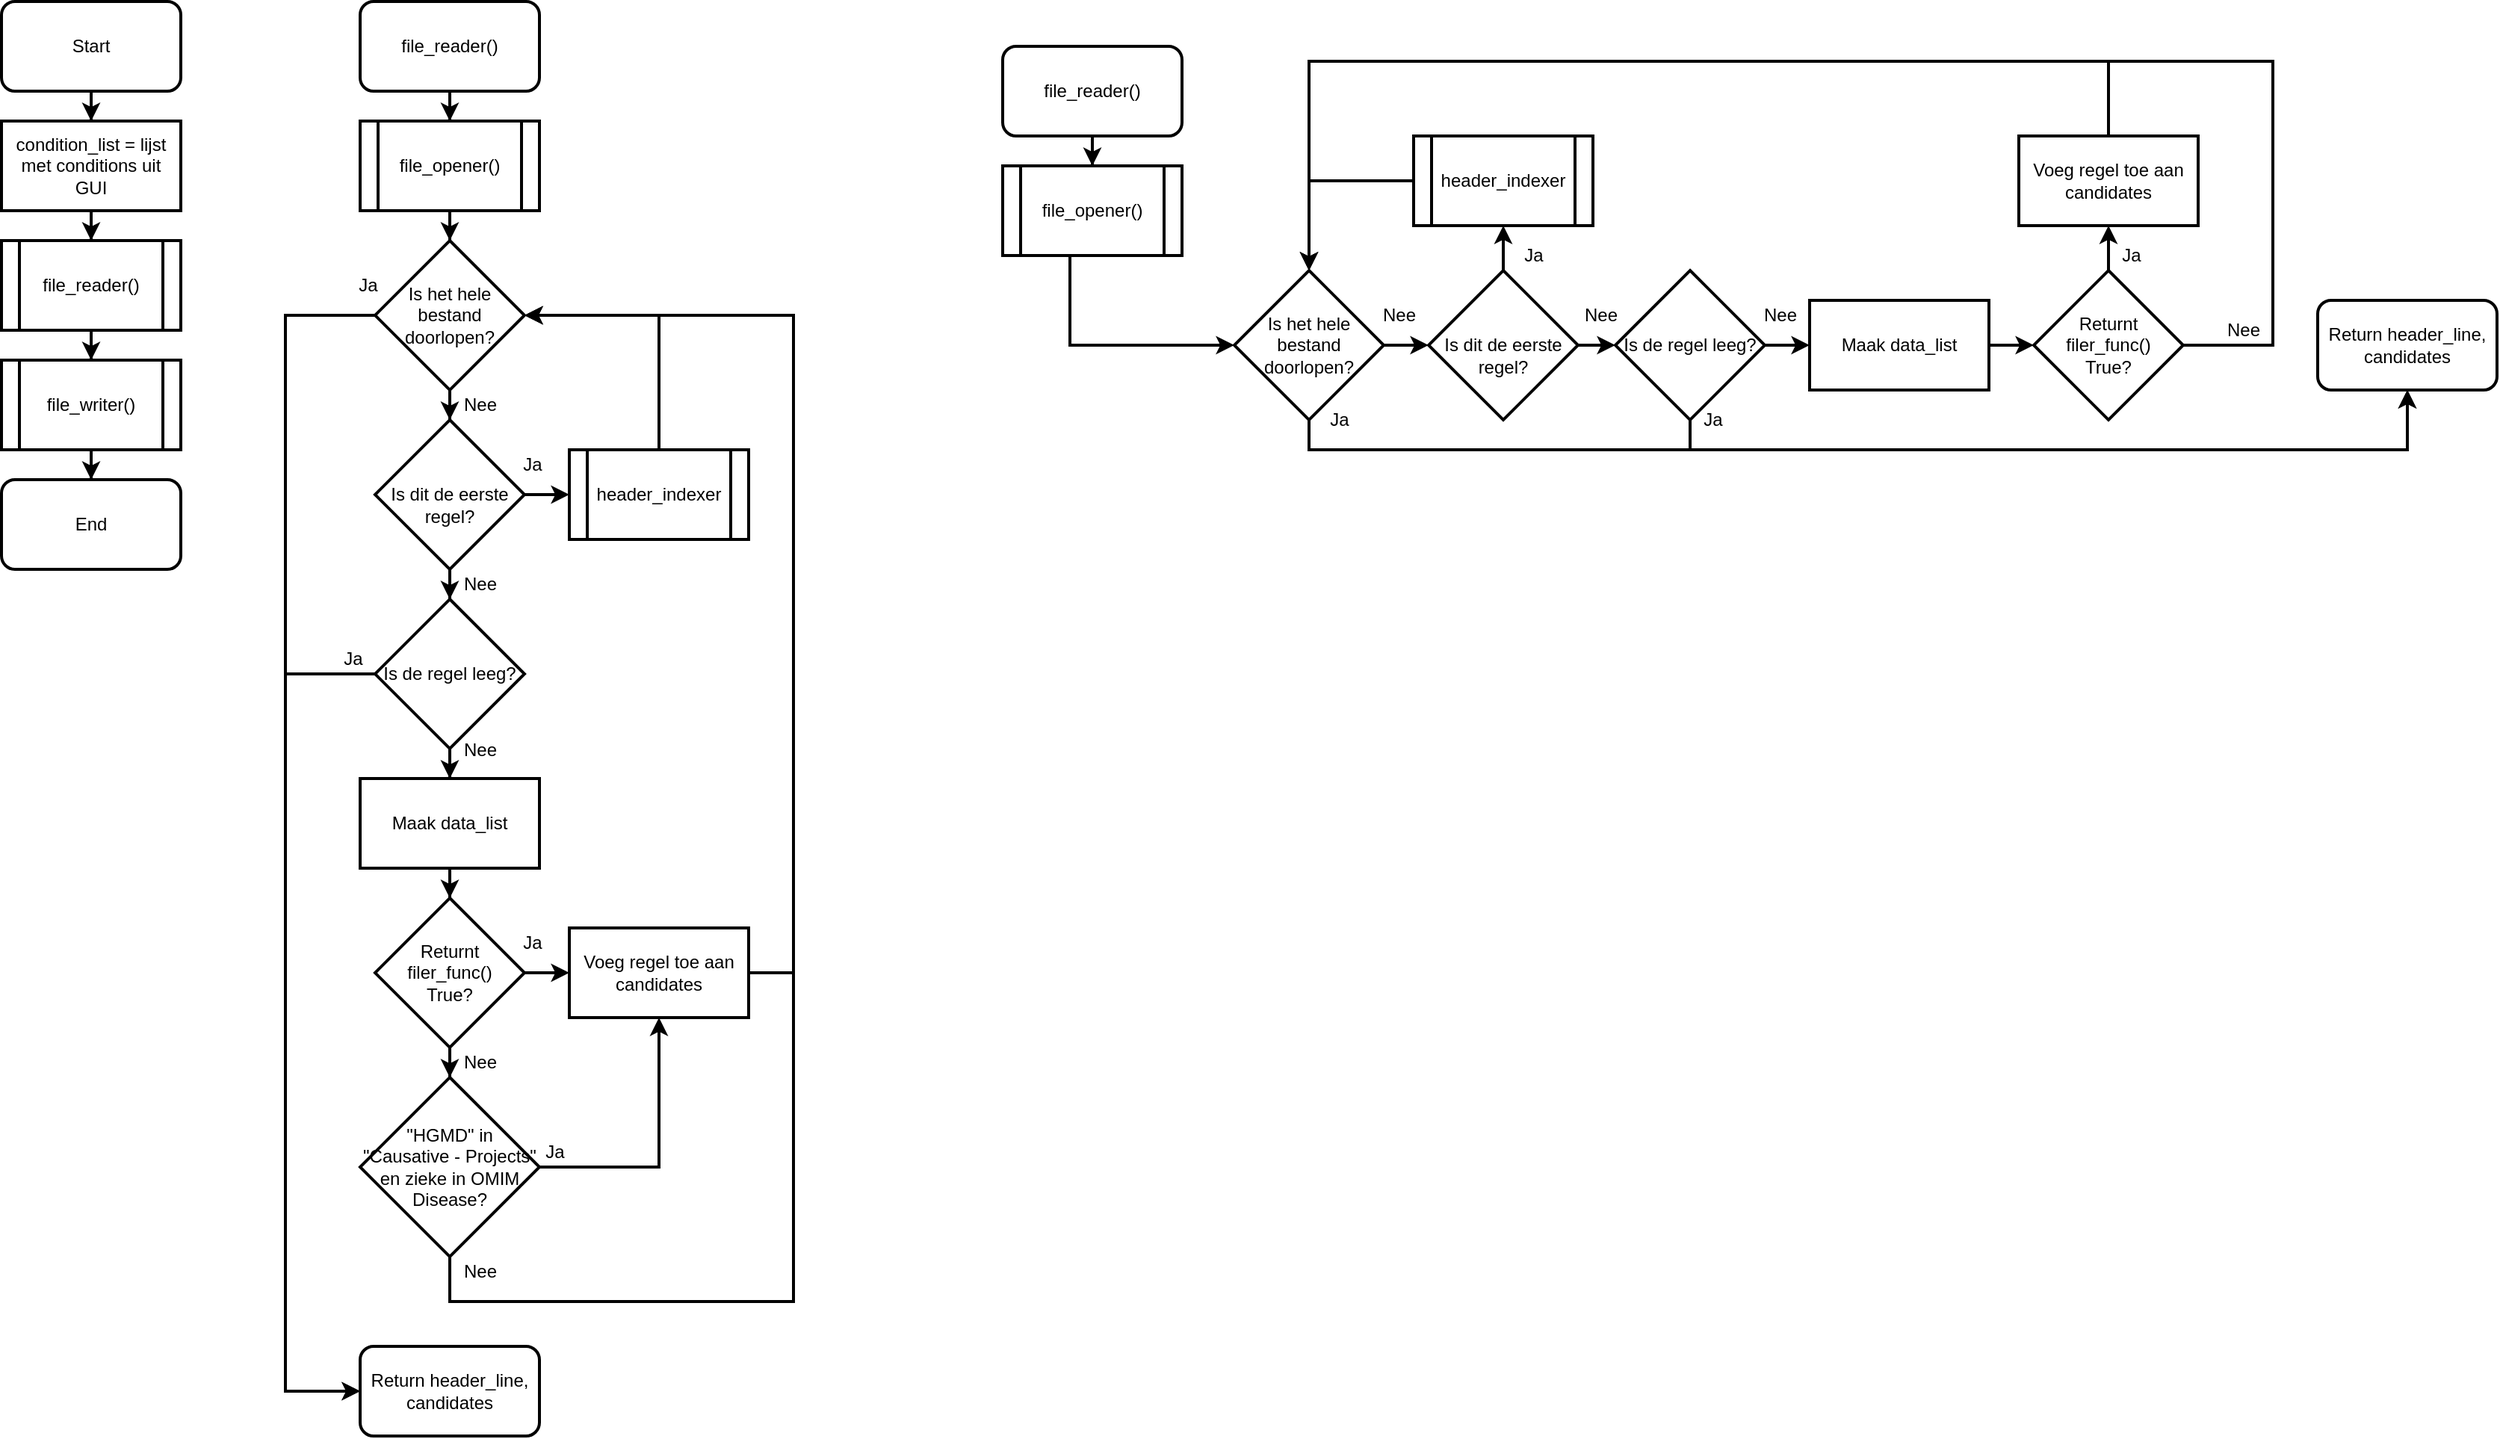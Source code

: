<mxfile version="12.5.0" type="github">
  <diagram id="F_G_AuS6xN_t-O8j7Bn-" name="Page-1">
    <mxGraphModel dx="2191" dy="1839" grid="1" gridSize="10" guides="1" tooltips="1" connect="1" arrows="1" fold="1" page="1" pageScale="1" pageWidth="850" pageHeight="1100" math="0" shadow="0">
      <root>
        <mxCell id="0"/>
        <mxCell id="1" parent="0"/>
        <mxCell id="g-Oz7v5FMKR47fBeEUJG-6" style="edgeStyle=orthogonalEdgeStyle;rounded=0;orthogonalLoop=1;jettySize=auto;html=1;strokeWidth=2;" parent="1" source="VSYVlzSJagjg7gqFu-BW-1" target="g-Oz7v5FMKR47fBeEUJG-1" edge="1">
          <mxGeometry relative="1" as="geometry"/>
        </mxCell>
        <mxCell id="VSYVlzSJagjg7gqFu-BW-1" value="Start" style="rounded=1;whiteSpace=wrap;html=1;strokeWidth=2;" parent="1" vertex="1">
          <mxGeometry x="-820" y="-1070" width="120" height="60" as="geometry"/>
        </mxCell>
        <mxCell id="g-Oz7v5FMKR47fBeEUJG-7" style="edgeStyle=orthogonalEdgeStyle;rounded=0;orthogonalLoop=1;jettySize=auto;html=1;strokeWidth=2;" parent="1" source="g-Oz7v5FMKR47fBeEUJG-1" target="g-Oz7v5FMKR47fBeEUJG-3" edge="1">
          <mxGeometry relative="1" as="geometry"/>
        </mxCell>
        <mxCell id="g-Oz7v5FMKR47fBeEUJG-1" value="condition_list = lijst met conditions uit GUI" style="rounded=0;whiteSpace=wrap;html=1;strokeWidth=2;" parent="1" vertex="1">
          <mxGeometry x="-820" y="-990" width="120" height="60" as="geometry"/>
        </mxCell>
        <mxCell id="g-Oz7v5FMKR47fBeEUJG-8" style="edgeStyle=orthogonalEdgeStyle;rounded=0;orthogonalLoop=1;jettySize=auto;html=1;entryX=0.5;entryY=0;entryDx=0;entryDy=0;strokeWidth=2;" parent="1" source="g-Oz7v5FMKR47fBeEUJG-3" target="g-Oz7v5FMKR47fBeEUJG-4" edge="1">
          <mxGeometry relative="1" as="geometry"/>
        </mxCell>
        <mxCell id="g-Oz7v5FMKR47fBeEUJG-3" value="file_reader()" style="shape=process;whiteSpace=wrap;html=1;backgroundOutline=1;strokeWidth=2;" parent="1" vertex="1">
          <mxGeometry x="-820" y="-910" width="120" height="60" as="geometry"/>
        </mxCell>
        <mxCell id="g-Oz7v5FMKR47fBeEUJG-10" style="edgeStyle=orthogonalEdgeStyle;rounded=0;orthogonalLoop=1;jettySize=auto;html=1;strokeWidth=2;" parent="1" source="g-Oz7v5FMKR47fBeEUJG-4" target="g-Oz7v5FMKR47fBeEUJG-5" edge="1">
          <mxGeometry relative="1" as="geometry"/>
        </mxCell>
        <mxCell id="g-Oz7v5FMKR47fBeEUJG-4" value="file_writer()" style="shape=process;whiteSpace=wrap;html=1;backgroundOutline=1;strokeWidth=2;" parent="1" vertex="1">
          <mxGeometry x="-820" y="-830" width="120" height="60" as="geometry"/>
        </mxCell>
        <mxCell id="g-Oz7v5FMKR47fBeEUJG-5" value="End" style="rounded=1;whiteSpace=wrap;html=1;strokeWidth=2;" parent="1" vertex="1">
          <mxGeometry x="-820" y="-750" width="120" height="60" as="geometry"/>
        </mxCell>
        <mxCell id="g-Oz7v5FMKR47fBeEUJG-16" style="edgeStyle=orthogonalEdgeStyle;rounded=0;orthogonalLoop=1;jettySize=auto;html=1;strokeWidth=2;" parent="1" source="g-Oz7v5FMKR47fBeEUJG-11" target="g-Oz7v5FMKR47fBeEUJG-13" edge="1">
          <mxGeometry relative="1" as="geometry"/>
        </mxCell>
        <mxCell id="g-Oz7v5FMKR47fBeEUJG-11" value="file_reader()" style="rounded=1;whiteSpace=wrap;html=1;strokeWidth=2;" parent="1" vertex="1">
          <mxGeometry x="-580" y="-1070" width="120" height="60" as="geometry"/>
        </mxCell>
        <mxCell id="g-Oz7v5FMKR47fBeEUJG-17" style="edgeStyle=orthogonalEdgeStyle;rounded=0;orthogonalLoop=1;jettySize=auto;html=1;strokeWidth=2;" parent="1" source="g-Oz7v5FMKR47fBeEUJG-13" target="g-Oz7v5FMKR47fBeEUJG-15" edge="1">
          <mxGeometry relative="1" as="geometry"/>
        </mxCell>
        <mxCell id="g-Oz7v5FMKR47fBeEUJG-13" value="file_opener()" style="shape=process;whiteSpace=wrap;html=1;backgroundOutline=1;strokeWidth=2;" parent="1" vertex="1">
          <mxGeometry x="-580" y="-990" width="120" height="60" as="geometry"/>
        </mxCell>
        <mxCell id="g-Oz7v5FMKR47fBeEUJG-30" style="edgeStyle=orthogonalEdgeStyle;rounded=0;orthogonalLoop=1;jettySize=auto;html=1;entryX=0.5;entryY=0;entryDx=0;entryDy=0;strokeWidth=2;" parent="1" source="g-Oz7v5FMKR47fBeEUJG-15" target="g-Oz7v5FMKR47fBeEUJG-28" edge="1">
          <mxGeometry relative="1" as="geometry"/>
        </mxCell>
        <mxCell id="g-Oz7v5FMKR47fBeEUJG-33" style="edgeStyle=orthogonalEdgeStyle;rounded=0;orthogonalLoop=1;jettySize=auto;html=1;entryX=0;entryY=0.5;entryDx=0;entryDy=0;strokeWidth=2;" parent="1" source="g-Oz7v5FMKR47fBeEUJG-15" target="g-Oz7v5FMKR47fBeEUJG-32" edge="1">
          <mxGeometry relative="1" as="geometry">
            <Array as="points">
              <mxPoint x="-630" y="-860"/>
              <mxPoint x="-630" y="-140"/>
            </Array>
          </mxGeometry>
        </mxCell>
        <mxCell id="g-Oz7v5FMKR47fBeEUJG-15" value="Is het hele bestand doorlopen?" style="rhombus;whiteSpace=wrap;html=1;strokeWidth=2;" parent="1" vertex="1">
          <mxGeometry x="-570" y="-910" width="100" height="100" as="geometry"/>
        </mxCell>
        <mxCell id="g-Oz7v5FMKR47fBeEUJG-34" style="edgeStyle=orthogonalEdgeStyle;rounded=0;orthogonalLoop=1;jettySize=auto;html=1;entryX=0;entryY=0.5;entryDx=0;entryDy=0;strokeWidth=2;" parent="1" source="g-Oz7v5FMKR47fBeEUJG-19" target="g-Oz7v5FMKR47fBeEUJG-32" edge="1">
          <mxGeometry relative="1" as="geometry">
            <mxPoint x="-630" y="-613" as="targetPoint"/>
            <Array as="points">
              <mxPoint x="-630" y="-620"/>
              <mxPoint x="-630" y="-140"/>
            </Array>
          </mxGeometry>
        </mxCell>
        <mxCell id="g-Oz7v5FMKR47fBeEUJG-36" style="edgeStyle=orthogonalEdgeStyle;rounded=0;orthogonalLoop=1;jettySize=auto;html=1;strokeWidth=2;" parent="1" source="g-Oz7v5FMKR47fBeEUJG-19" target="g-Oz7v5FMKR47fBeEUJG-35" edge="1">
          <mxGeometry relative="1" as="geometry"/>
        </mxCell>
        <mxCell id="g-Oz7v5FMKR47fBeEUJG-19" value="Is de regel leeg?" style="rhombus;whiteSpace=wrap;html=1;strokeWidth=2;" parent="1" vertex="1">
          <mxGeometry x="-570" y="-670" width="100" height="100" as="geometry"/>
        </mxCell>
        <mxCell id="g-Oz7v5FMKR47fBeEUJG-21" value="Nee" style="text;html=1;align=center;verticalAlign=middle;resizable=0;points=[];autosize=1;strokeWidth=2;" parent="1" vertex="1">
          <mxGeometry x="-520" y="-810" width="40" height="20" as="geometry"/>
        </mxCell>
        <mxCell id="g-Oz7v5FMKR47fBeEUJG-24" style="edgeStyle=orthogonalEdgeStyle;rounded=0;orthogonalLoop=1;jettySize=auto;html=1;entryX=1;entryY=0.5;entryDx=0;entryDy=0;strokeWidth=2;" parent="1" source="g-Oz7v5FMKR47fBeEUJG-22" target="g-Oz7v5FMKR47fBeEUJG-15" edge="1">
          <mxGeometry relative="1" as="geometry">
            <Array as="points">
              <mxPoint x="-380" y="-860"/>
            </Array>
          </mxGeometry>
        </mxCell>
        <mxCell id="g-Oz7v5FMKR47fBeEUJG-22" value="header_indexer" style="shape=process;whiteSpace=wrap;html=1;backgroundOutline=1;strokeWidth=2;" parent="1" vertex="1">
          <mxGeometry x="-440" y="-770" width="120" height="60" as="geometry"/>
        </mxCell>
        <mxCell id="g-Oz7v5FMKR47fBeEUJG-25" value="Ja" style="text;html=1;align=center;verticalAlign=middle;resizable=0;points=[];autosize=1;strokeWidth=2;" parent="1" vertex="1">
          <mxGeometry x="-480" y="-770" width="30" height="20" as="geometry"/>
        </mxCell>
        <mxCell id="g-Oz7v5FMKR47fBeEUJG-26" value="Nee" style="text;html=1;align=center;verticalAlign=middle;resizable=0;points=[];autosize=1;strokeWidth=2;" parent="1" vertex="1">
          <mxGeometry x="-520" y="-690" width="40" height="20" as="geometry"/>
        </mxCell>
        <mxCell id="g-Oz7v5FMKR47fBeEUJG-29" style="edgeStyle=orthogonalEdgeStyle;rounded=0;orthogonalLoop=1;jettySize=auto;html=1;entryX=0;entryY=0.5;entryDx=0;entryDy=0;strokeWidth=2;" parent="1" source="g-Oz7v5FMKR47fBeEUJG-28" target="g-Oz7v5FMKR47fBeEUJG-22" edge="1">
          <mxGeometry relative="1" as="geometry"/>
        </mxCell>
        <mxCell id="g-Oz7v5FMKR47fBeEUJG-31" style="edgeStyle=orthogonalEdgeStyle;rounded=0;orthogonalLoop=1;jettySize=auto;html=1;strokeWidth=2;" parent="1" source="g-Oz7v5FMKR47fBeEUJG-28" target="g-Oz7v5FMKR47fBeEUJG-19" edge="1">
          <mxGeometry relative="1" as="geometry"/>
        </mxCell>
        <mxCell id="g-Oz7v5FMKR47fBeEUJG-28" value="&lt;div&gt;&lt;br&gt;&lt;/div&gt;&lt;div&gt;Is dit de eerste regel?&lt;/div&gt;" style="rhombus;whiteSpace=wrap;html=1;strokeWidth=2;" parent="1" vertex="1">
          <mxGeometry x="-570" y="-790" width="100" height="100" as="geometry"/>
        </mxCell>
        <mxCell id="g-Oz7v5FMKR47fBeEUJG-32" value="Return header_line, candidates" style="rounded=1;whiteSpace=wrap;html=1;strokeWidth=2;" parent="1" vertex="1">
          <mxGeometry x="-580" y="-170" width="120" height="60" as="geometry"/>
        </mxCell>
        <mxCell id="g-Oz7v5FMKR47fBeEUJG-39" style="edgeStyle=orthogonalEdgeStyle;rounded=0;orthogonalLoop=1;jettySize=auto;html=1;strokeWidth=2;" parent="1" source="g-Oz7v5FMKR47fBeEUJG-35" target="g-Oz7v5FMKR47fBeEUJG-38" edge="1">
          <mxGeometry relative="1" as="geometry"/>
        </mxCell>
        <mxCell id="g-Oz7v5FMKR47fBeEUJG-35" value="Maak data_list" style="rounded=0;whiteSpace=wrap;html=1;strokeWidth=2;" parent="1" vertex="1">
          <mxGeometry x="-580" y="-550" width="120" height="60" as="geometry"/>
        </mxCell>
        <mxCell id="g-Oz7v5FMKR47fBeEUJG-42" style="edgeStyle=orthogonalEdgeStyle;rounded=0;orthogonalLoop=1;jettySize=auto;html=1;strokeWidth=2;" parent="1" source="g-Oz7v5FMKR47fBeEUJG-38" target="g-Oz7v5FMKR47fBeEUJG-40" edge="1">
          <mxGeometry relative="1" as="geometry"/>
        </mxCell>
        <mxCell id="g-Oz7v5FMKR47fBeEUJG-47" style="edgeStyle=orthogonalEdgeStyle;rounded=0;orthogonalLoop=1;jettySize=auto;html=1;entryX=0.5;entryY=0;entryDx=0;entryDy=0;strokeWidth=2;" parent="1" source="g-Oz7v5FMKR47fBeEUJG-38" target="g-Oz7v5FMKR47fBeEUJG-46" edge="1">
          <mxGeometry relative="1" as="geometry"/>
        </mxCell>
        <mxCell id="g-Oz7v5FMKR47fBeEUJG-38" value="&lt;div&gt;Returnt filer_func() &lt;br&gt;&lt;/div&gt;&lt;div&gt;True?&lt;/div&gt;" style="rhombus;whiteSpace=wrap;html=1;strokeWidth=2;" parent="1" vertex="1">
          <mxGeometry x="-570" y="-470" width="100" height="100" as="geometry"/>
        </mxCell>
        <mxCell id="g-Oz7v5FMKR47fBeEUJG-51" style="edgeStyle=orthogonalEdgeStyle;rounded=0;orthogonalLoop=1;jettySize=auto;html=1;entryX=1;entryY=0.5;entryDx=0;entryDy=0;strokeWidth=2;" parent="1" source="g-Oz7v5FMKR47fBeEUJG-40" target="g-Oz7v5FMKR47fBeEUJG-15" edge="1">
          <mxGeometry relative="1" as="geometry">
            <Array as="points">
              <mxPoint x="-290" y="-420"/>
              <mxPoint x="-290" y="-860"/>
            </Array>
          </mxGeometry>
        </mxCell>
        <mxCell id="g-Oz7v5FMKR47fBeEUJG-40" value="Voeg regel toe aan candidates" style="rounded=0;whiteSpace=wrap;html=1;strokeWidth=2;" parent="1" vertex="1">
          <mxGeometry x="-440" y="-450" width="120" height="60" as="geometry"/>
        </mxCell>
        <mxCell id="g-Oz7v5FMKR47fBeEUJG-43" value="Nee" style="text;html=1;align=center;verticalAlign=middle;resizable=0;points=[];autosize=1;strokeWidth=2;" parent="1" vertex="1">
          <mxGeometry x="-520" y="-579" width="40" height="20" as="geometry"/>
        </mxCell>
        <mxCell id="g-Oz7v5FMKR47fBeEUJG-44" value="Ja" style="text;html=1;align=center;verticalAlign=middle;resizable=0;points=[];autosize=1;strokeWidth=2;" parent="1" vertex="1">
          <mxGeometry x="-600" y="-640" width="30" height="20" as="geometry"/>
        </mxCell>
        <mxCell id="g-Oz7v5FMKR47fBeEUJG-45" value="Ja" style="text;html=1;align=center;verticalAlign=middle;resizable=0;points=[];autosize=1;strokeWidth=2;" parent="1" vertex="1">
          <mxGeometry x="-480" y="-450" width="30" height="20" as="geometry"/>
        </mxCell>
        <mxCell id="g-Oz7v5FMKR47fBeEUJG-48" style="edgeStyle=orthogonalEdgeStyle;rounded=0;orthogonalLoop=1;jettySize=auto;html=1;entryX=0.5;entryY=1;entryDx=0;entryDy=0;strokeWidth=2;" parent="1" source="g-Oz7v5FMKR47fBeEUJG-46" target="g-Oz7v5FMKR47fBeEUJG-40" edge="1">
          <mxGeometry relative="1" as="geometry"/>
        </mxCell>
        <mxCell id="g-Oz7v5FMKR47fBeEUJG-53" style="edgeStyle=orthogonalEdgeStyle;rounded=0;orthogonalLoop=1;jettySize=auto;html=1;entryX=1;entryY=0.5;entryDx=0;entryDy=0;strokeWidth=2;" parent="1" source="g-Oz7v5FMKR47fBeEUJG-46" target="g-Oz7v5FMKR47fBeEUJG-15" edge="1">
          <mxGeometry relative="1" as="geometry">
            <Array as="points">
              <mxPoint x="-520" y="-200"/>
              <mxPoint x="-290" y="-200"/>
              <mxPoint x="-290" y="-860"/>
            </Array>
          </mxGeometry>
        </mxCell>
        <mxCell id="g-Oz7v5FMKR47fBeEUJG-46" value="&lt;div&gt;&quot;HGMD&quot; in&lt;br&gt;&lt;/div&gt;&lt;div&gt;&quot;Causative - Projects&quot; en zieke in OMIM &lt;br&gt;&lt;/div&gt;&lt;div&gt;Disease?&lt;/div&gt;" style="rhombus;whiteSpace=wrap;html=1;strokeWidth=2;" parent="1" vertex="1">
          <mxGeometry x="-580" y="-350" width="120" height="120" as="geometry"/>
        </mxCell>
        <mxCell id="g-Oz7v5FMKR47fBeEUJG-49" value="Ja" style="text;html=1;align=center;verticalAlign=middle;resizable=0;points=[];autosize=1;strokeWidth=2;" parent="1" vertex="1">
          <mxGeometry x="-465" y="-310" width="30" height="20" as="geometry"/>
        </mxCell>
        <mxCell id="g-Oz7v5FMKR47fBeEUJG-50" value="Nee" style="text;html=1;align=center;verticalAlign=middle;resizable=0;points=[];autosize=1;strokeWidth=2;" parent="1" vertex="1">
          <mxGeometry x="-520" y="-370" width="40" height="20" as="geometry"/>
        </mxCell>
        <mxCell id="g-Oz7v5FMKR47fBeEUJG-52" value="Nee" style="text;html=1;align=center;verticalAlign=middle;resizable=0;points=[];autosize=1;strokeWidth=2;" parent="1" vertex="1">
          <mxGeometry x="-520" y="-230" width="40" height="20" as="geometry"/>
        </mxCell>
        <mxCell id="g-Oz7v5FMKR47fBeEUJG-54" value="Ja" style="text;html=1;align=center;verticalAlign=middle;resizable=0;points=[];autosize=1;strokeWidth=2;" parent="1" vertex="1">
          <mxGeometry x="-590" y="-890" width="30" height="20" as="geometry"/>
        </mxCell>
        <mxCell id="AMgGO3tBk8mOgUbK9lUR-1" style="edgeStyle=orthogonalEdgeStyle;rounded=0;orthogonalLoop=1;jettySize=auto;html=1;strokeWidth=2;" parent="1" source="AMgGO3tBk8mOgUbK9lUR-2" target="AMgGO3tBk8mOgUbK9lUR-4" edge="1">
          <mxGeometry relative="1" as="geometry"/>
        </mxCell>
        <mxCell id="AMgGO3tBk8mOgUbK9lUR-2" value="file_reader()" style="rounded=1;whiteSpace=wrap;html=1;strokeWidth=2;" parent="1" vertex="1">
          <mxGeometry x="-150" y="-1040" width="120" height="60" as="geometry"/>
        </mxCell>
        <mxCell id="AMgGO3tBk8mOgUbK9lUR-3" style="edgeStyle=orthogonalEdgeStyle;rounded=0;orthogonalLoop=1;jettySize=auto;html=1;strokeWidth=2;" parent="1" source="AMgGO3tBk8mOgUbK9lUR-4" target="AMgGO3tBk8mOgUbK9lUR-7" edge="1">
          <mxGeometry relative="1" as="geometry">
            <Array as="points">
              <mxPoint x="-105" y="-840"/>
            </Array>
          </mxGeometry>
        </mxCell>
        <mxCell id="AMgGO3tBk8mOgUbK9lUR-4" value="file_opener()" style="shape=process;whiteSpace=wrap;html=1;backgroundOutline=1;strokeWidth=2;" parent="1" vertex="1">
          <mxGeometry x="-150" y="-960" width="120" height="60" as="geometry"/>
        </mxCell>
        <mxCell id="AMgGO3tBk8mOgUbK9lUR-48" style="edgeStyle=orthogonalEdgeStyle;rounded=0;orthogonalLoop=1;jettySize=auto;html=1;entryX=0.5;entryY=1;entryDx=0;entryDy=0;strokeWidth=2;" parent="1" source="AMgGO3tBk8mOgUbK9lUR-7" target="AMgGO3tBk8mOgUbK9lUR-19" edge="1">
          <mxGeometry relative="1" as="geometry">
            <Array as="points">
              <mxPoint x="55" y="-770"/>
              <mxPoint x="790" y="-770"/>
            </Array>
          </mxGeometry>
        </mxCell>
        <mxCell id="AMgGO3tBk8mOgUbK9lUR-52" style="edgeStyle=orthogonalEdgeStyle;rounded=0;orthogonalLoop=1;jettySize=auto;html=1;entryX=0;entryY=0.5;entryDx=0;entryDy=0;strokeWidth=2;" parent="1" source="AMgGO3tBk8mOgUbK9lUR-7" target="AMgGO3tBk8mOgUbK9lUR-18" edge="1">
          <mxGeometry relative="1" as="geometry"/>
        </mxCell>
        <mxCell id="AMgGO3tBk8mOgUbK9lUR-7" value="Is het hele bestand doorlopen?" style="rhombus;whiteSpace=wrap;html=1;strokeWidth=2;" parent="1" vertex="1">
          <mxGeometry x="5" y="-890" width="100" height="100" as="geometry"/>
        </mxCell>
        <mxCell id="AMgGO3tBk8mOgUbK9lUR-42" style="edgeStyle=orthogonalEdgeStyle;rounded=0;orthogonalLoop=1;jettySize=auto;html=1;entryX=0;entryY=0.5;entryDx=0;entryDy=0;strokeWidth=2;" parent="1" source="AMgGO3tBk8mOgUbK9lUR-10" target="AMgGO3tBk8mOgUbK9lUR-21" edge="1">
          <mxGeometry relative="1" as="geometry"/>
        </mxCell>
        <mxCell id="AMgGO3tBk8mOgUbK9lUR-54" style="edgeStyle=orthogonalEdgeStyle;rounded=0;orthogonalLoop=1;jettySize=auto;html=1;entryX=0.5;entryY=1;entryDx=0;entryDy=0;strokeWidth=2;" parent="1" source="AMgGO3tBk8mOgUbK9lUR-10" target="AMgGO3tBk8mOgUbK9lUR-19" edge="1">
          <mxGeometry relative="1" as="geometry">
            <Array as="points">
              <mxPoint x="310" y="-770"/>
              <mxPoint x="790" y="-770"/>
            </Array>
          </mxGeometry>
        </mxCell>
        <mxCell id="AMgGO3tBk8mOgUbK9lUR-10" value="Is de regel leeg?" style="rhombus;whiteSpace=wrap;html=1;strokeWidth=2;" parent="1" vertex="1">
          <mxGeometry x="260" y="-890" width="100" height="100" as="geometry"/>
        </mxCell>
        <mxCell id="AMgGO3tBk8mOgUbK9lUR-11" value="Nee" style="text;html=1;align=center;verticalAlign=middle;resizable=0;points=[];autosize=1;strokeWidth=2;" parent="1" vertex="1">
          <mxGeometry x="95" y="-870" width="40" height="20" as="geometry"/>
        </mxCell>
        <mxCell id="AMgGO3tBk8mOgUbK9lUR-50" value="Nee" style="text;html=1;align=center;verticalAlign=middle;resizable=0;points=[];autosize=1;strokeWidth=2;" parent="1" vertex="1">
          <mxGeometry x="660" y="-860" width="40" height="20" as="geometry"/>
        </mxCell>
        <mxCell id="AMgGO3tBk8mOgUbK9lUR-39" style="edgeStyle=orthogonalEdgeStyle;rounded=0;orthogonalLoop=1;jettySize=auto;html=1;strokeWidth=2;" parent="1" source="AMgGO3tBk8mOgUbK9lUR-13" target="AMgGO3tBk8mOgUbK9lUR-7" edge="1">
          <mxGeometry relative="1" as="geometry"/>
        </mxCell>
        <mxCell id="AMgGO3tBk8mOgUbK9lUR-13" value="header_indexer" style="shape=process;whiteSpace=wrap;html=1;backgroundOutline=1;strokeWidth=2;" parent="1" vertex="1">
          <mxGeometry x="125" y="-980" width="120" height="60" as="geometry"/>
        </mxCell>
        <mxCell id="AMgGO3tBk8mOgUbK9lUR-14" value="Ja" style="text;html=1;align=center;verticalAlign=middle;resizable=0;points=[];autosize=1;strokeWidth=2;" parent="1" vertex="1">
          <mxGeometry x="190" y="-910" width="30" height="20" as="geometry"/>
        </mxCell>
        <mxCell id="AMgGO3tBk8mOgUbK9lUR-38" style="edgeStyle=orthogonalEdgeStyle;rounded=0;orthogonalLoop=1;jettySize=auto;html=1;strokeWidth=2;" parent="1" source="AMgGO3tBk8mOgUbK9lUR-18" target="AMgGO3tBk8mOgUbK9lUR-13" edge="1">
          <mxGeometry relative="1" as="geometry"/>
        </mxCell>
        <mxCell id="AMgGO3tBk8mOgUbK9lUR-41" style="edgeStyle=orthogonalEdgeStyle;rounded=0;orthogonalLoop=1;jettySize=auto;html=1;strokeWidth=2;" parent="1" source="AMgGO3tBk8mOgUbK9lUR-18" target="AMgGO3tBk8mOgUbK9lUR-10" edge="1">
          <mxGeometry relative="1" as="geometry"/>
        </mxCell>
        <mxCell id="AMgGO3tBk8mOgUbK9lUR-18" value="&lt;div&gt;&lt;br&gt;&lt;/div&gt;&lt;div&gt;Is dit de eerste regel?&lt;/div&gt;" style="rhombus;whiteSpace=wrap;html=1;strokeWidth=2;" parent="1" vertex="1">
          <mxGeometry x="135" y="-890" width="100" height="100" as="geometry"/>
        </mxCell>
        <mxCell id="AMgGO3tBk8mOgUbK9lUR-19" value="Return header_line, candidates" style="rounded=1;whiteSpace=wrap;html=1;strokeWidth=2;" parent="1" vertex="1">
          <mxGeometry x="730" y="-870" width="120" height="60" as="geometry"/>
        </mxCell>
        <mxCell id="AMgGO3tBk8mOgUbK9lUR-43" style="edgeStyle=orthogonalEdgeStyle;rounded=0;orthogonalLoop=1;jettySize=auto;html=1;entryX=0;entryY=0.5;entryDx=0;entryDy=0;strokeWidth=2;" parent="1" source="AMgGO3tBk8mOgUbK9lUR-21" target="AMgGO3tBk8mOgUbK9lUR-24" edge="1">
          <mxGeometry relative="1" as="geometry"/>
        </mxCell>
        <mxCell id="AMgGO3tBk8mOgUbK9lUR-21" value="Maak data_list" style="rounded=0;whiteSpace=wrap;html=1;strokeWidth=2;" parent="1" vertex="1">
          <mxGeometry x="390" y="-870" width="120" height="60" as="geometry"/>
        </mxCell>
        <mxCell id="AMgGO3tBk8mOgUbK9lUR-45" style="edgeStyle=orthogonalEdgeStyle;rounded=0;orthogonalLoop=1;jettySize=auto;html=1;entryX=0.5;entryY=1;entryDx=0;entryDy=0;strokeWidth=2;" parent="1" source="AMgGO3tBk8mOgUbK9lUR-24" target="AMgGO3tBk8mOgUbK9lUR-26" edge="1">
          <mxGeometry relative="1" as="geometry"/>
        </mxCell>
        <mxCell id="AMgGO3tBk8mOgUbK9lUR-24" value="&lt;div&gt;Returnt filer_func() &lt;br&gt;&lt;/div&gt;&lt;div&gt;True?&lt;/div&gt;" style="rhombus;whiteSpace=wrap;html=1;strokeWidth=2;" parent="1" vertex="1">
          <mxGeometry x="540" y="-890" width="100" height="100" as="geometry"/>
        </mxCell>
        <mxCell id="AMgGO3tBk8mOgUbK9lUR-57" style="edgeStyle=orthogonalEdgeStyle;rounded=0;orthogonalLoop=1;jettySize=auto;html=1;entryX=0.5;entryY=0;entryDx=0;entryDy=0;strokeWidth=2;" parent="1" source="AMgGO3tBk8mOgUbK9lUR-26" target="AMgGO3tBk8mOgUbK9lUR-7" edge="1">
          <mxGeometry relative="1" as="geometry">
            <Array as="points">
              <mxPoint x="590" y="-1030"/>
              <mxPoint x="55" y="-1030"/>
            </Array>
          </mxGeometry>
        </mxCell>
        <mxCell id="AMgGO3tBk8mOgUbK9lUR-26" value="Voeg regel toe aan candidates" style="rounded=0;whiteSpace=wrap;html=1;strokeWidth=2;" parent="1" vertex="1">
          <mxGeometry x="530" y="-980" width="120" height="60" as="geometry"/>
        </mxCell>
        <mxCell id="AMgGO3tBk8mOgUbK9lUR-28" value="Ja" style="text;html=1;align=center;verticalAlign=middle;resizable=0;points=[];autosize=1;strokeWidth=2;" parent="1" vertex="1">
          <mxGeometry x="590" y="-910" width="30" height="20" as="geometry"/>
        </mxCell>
        <mxCell id="AMgGO3tBk8mOgUbK9lUR-56" style="edgeStyle=orthogonalEdgeStyle;rounded=0;orthogonalLoop=1;jettySize=auto;html=1;entryX=0.5;entryY=0;entryDx=0;entryDy=0;strokeWidth=2;exitX=1;exitY=0.5;exitDx=0;exitDy=0;" parent="1" source="AMgGO3tBk8mOgUbK9lUR-24" target="AMgGO3tBk8mOgUbK9lUR-7" edge="1">
          <mxGeometry relative="1" as="geometry">
            <Array as="points">
              <mxPoint x="700" y="-840"/>
              <mxPoint x="700" y="-1030"/>
              <mxPoint x="55" y="-1030"/>
            </Array>
            <mxPoint x="800" y="-840" as="sourcePoint"/>
          </mxGeometry>
        </mxCell>
        <mxCell id="AMgGO3tBk8mOgUbK9lUR-34" value="Nee" style="text;html=1;align=center;verticalAlign=middle;resizable=0;points=[];autosize=1;strokeWidth=2;" parent="1" vertex="1">
          <mxGeometry x="230" y="-870" width="40" height="20" as="geometry"/>
        </mxCell>
        <mxCell id="AMgGO3tBk8mOgUbK9lUR-35" value="Nee" style="text;html=1;align=center;verticalAlign=middle;resizable=0;points=[];autosize=1;strokeWidth=2;" parent="1" vertex="1">
          <mxGeometry x="350" y="-870" width="40" height="20" as="geometry"/>
        </mxCell>
        <mxCell id="AMgGO3tBk8mOgUbK9lUR-36" value="Ja" style="text;html=1;align=center;verticalAlign=middle;resizable=0;points=[];autosize=1;strokeWidth=2;" parent="1" vertex="1">
          <mxGeometry x="60" y="-800" width="30" height="20" as="geometry"/>
        </mxCell>
        <mxCell id="AMgGO3tBk8mOgUbK9lUR-29" value="Ja" style="text;html=1;align=center;verticalAlign=middle;resizable=0;points=[];autosize=1;strokeWidth=2;" parent="1" vertex="1">
          <mxGeometry x="310" y="-800" width="30" height="20" as="geometry"/>
        </mxCell>
      </root>
    </mxGraphModel>
  </diagram>
</mxfile>
